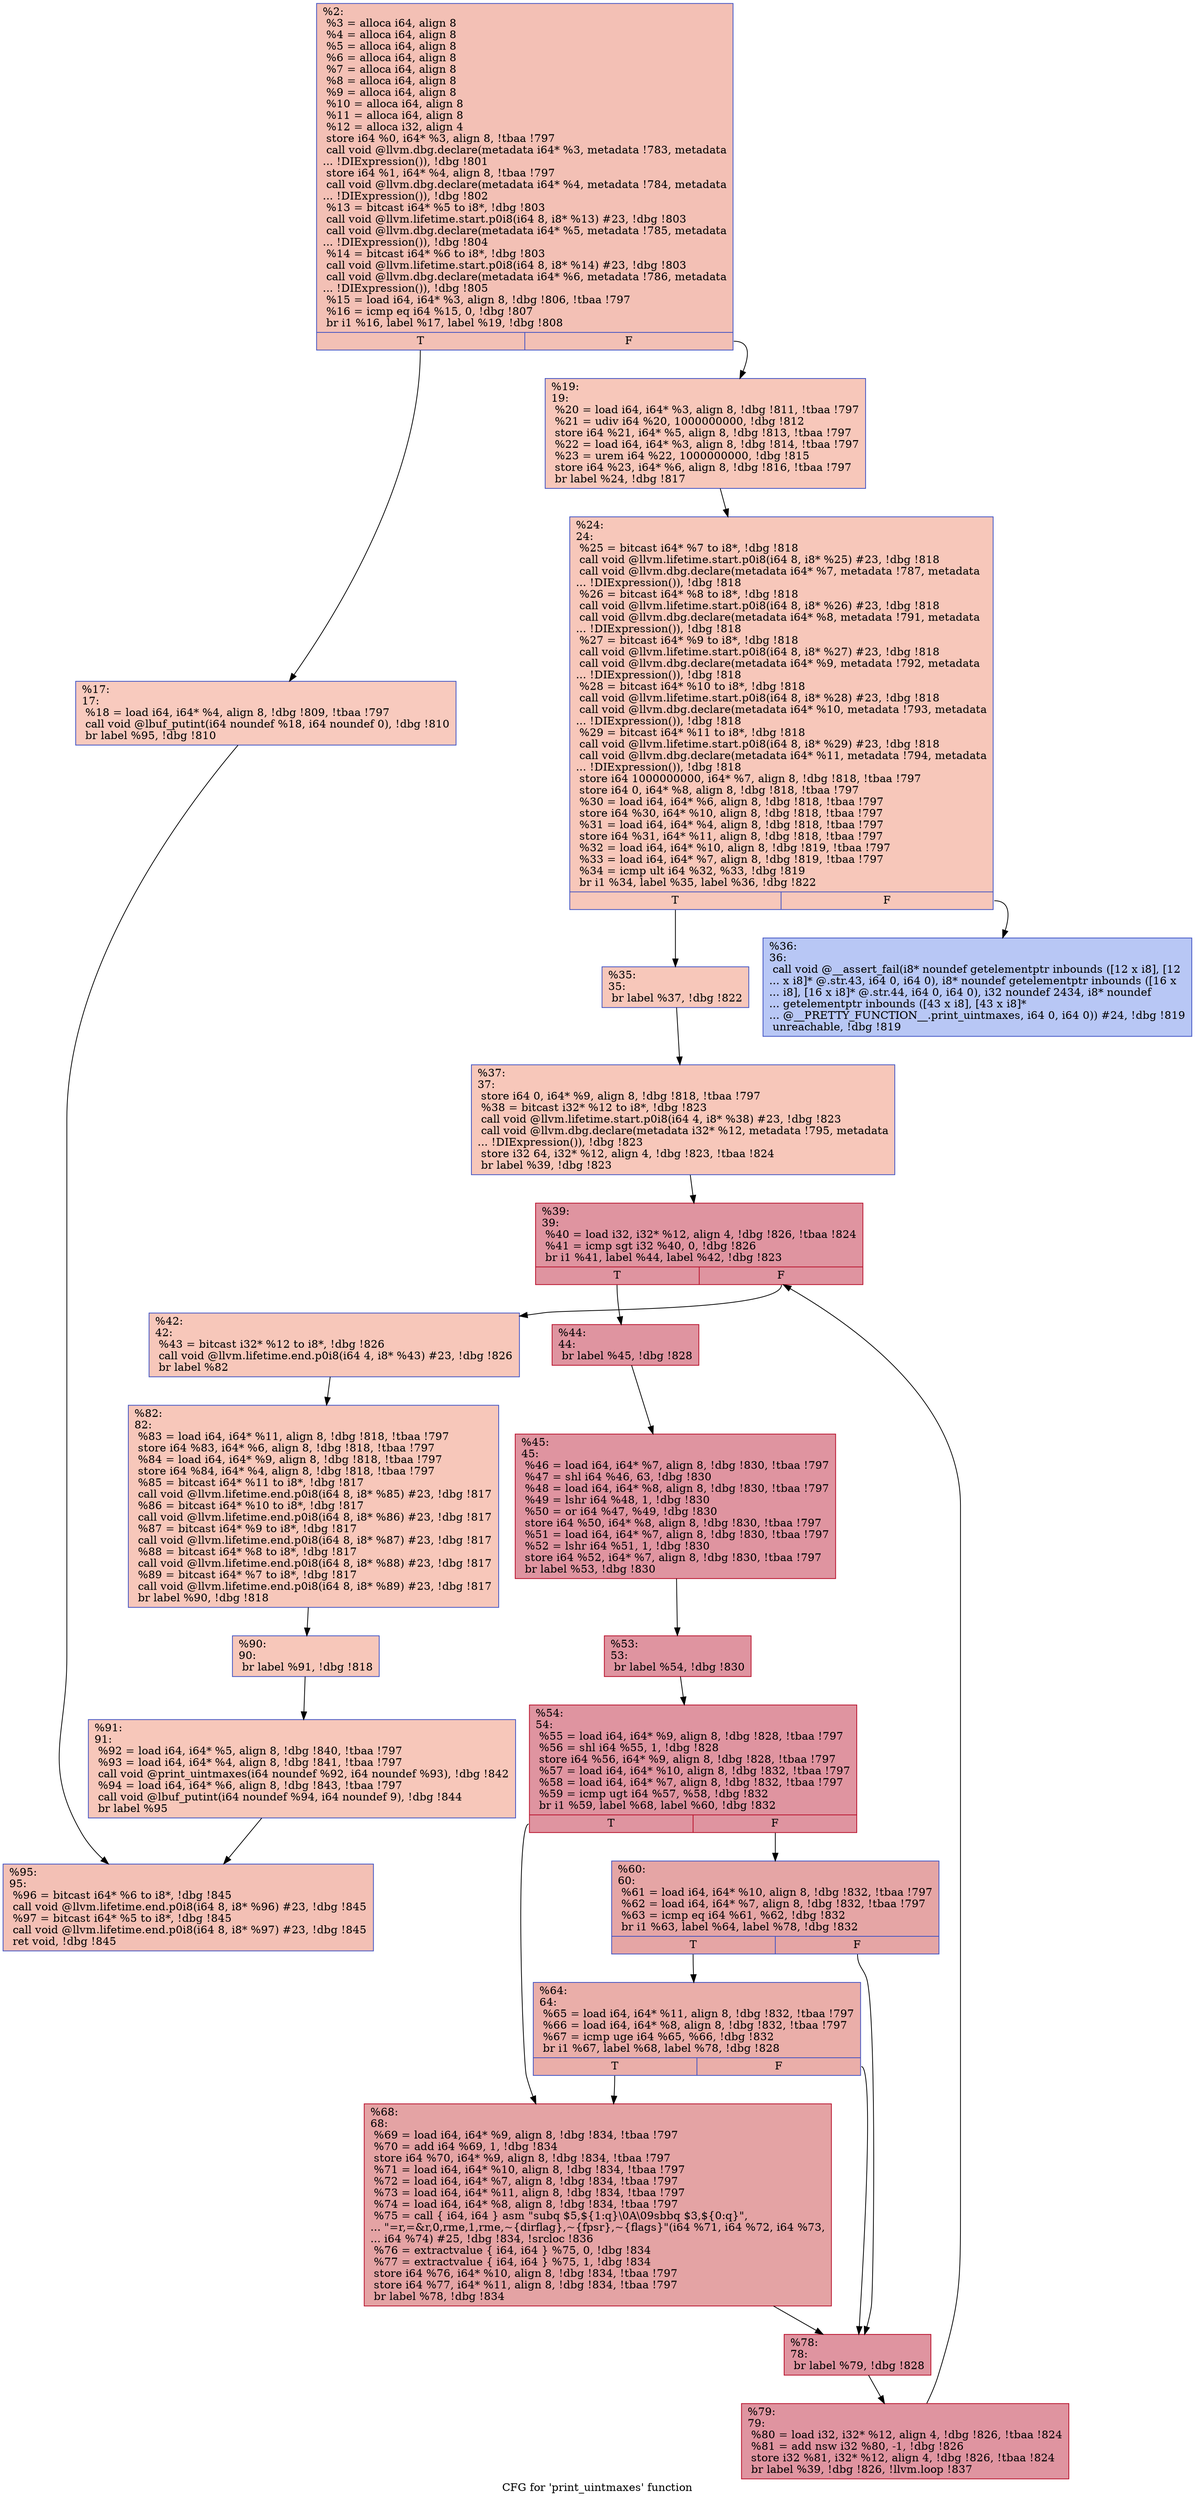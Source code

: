 digraph "CFG for 'print_uintmaxes' function" {
	label="CFG for 'print_uintmaxes' function";

	Node0x1992850 [shape=record,color="#3d50c3ff", style=filled, fillcolor="#e5705870",label="{%2:\l  %3 = alloca i64, align 8\l  %4 = alloca i64, align 8\l  %5 = alloca i64, align 8\l  %6 = alloca i64, align 8\l  %7 = alloca i64, align 8\l  %8 = alloca i64, align 8\l  %9 = alloca i64, align 8\l  %10 = alloca i64, align 8\l  %11 = alloca i64, align 8\l  %12 = alloca i32, align 4\l  store i64 %0, i64* %3, align 8, !tbaa !797\l  call void @llvm.dbg.declare(metadata i64* %3, metadata !783, metadata\l... !DIExpression()), !dbg !801\l  store i64 %1, i64* %4, align 8, !tbaa !797\l  call void @llvm.dbg.declare(metadata i64* %4, metadata !784, metadata\l... !DIExpression()), !dbg !802\l  %13 = bitcast i64* %5 to i8*, !dbg !803\l  call void @llvm.lifetime.start.p0i8(i64 8, i8* %13) #23, !dbg !803\l  call void @llvm.dbg.declare(metadata i64* %5, metadata !785, metadata\l... !DIExpression()), !dbg !804\l  %14 = bitcast i64* %6 to i8*, !dbg !803\l  call void @llvm.lifetime.start.p0i8(i64 8, i8* %14) #23, !dbg !803\l  call void @llvm.dbg.declare(metadata i64* %6, metadata !786, metadata\l... !DIExpression()), !dbg !805\l  %15 = load i64, i64* %3, align 8, !dbg !806, !tbaa !797\l  %16 = icmp eq i64 %15, 0, !dbg !807\l  br i1 %16, label %17, label %19, !dbg !808\l|{<s0>T|<s1>F}}"];
	Node0x1992850:s0 -> Node0x1992960;
	Node0x1992850:s1 -> Node0x19929b0;
	Node0x1992960 [shape=record,color="#3d50c3ff", style=filled, fillcolor="#ef886b70",label="{%17:\l17:                                               \l  %18 = load i64, i64* %4, align 8, !dbg !809, !tbaa !797\l  call void @lbuf_putint(i64 noundef %18, i64 noundef 0), !dbg !810\l  br label %95, !dbg !810\l}"];
	Node0x1992960 -> Node0x1992fa0;
	Node0x19929b0 [shape=record,color="#3d50c3ff", style=filled, fillcolor="#ec7f6370",label="{%19:\l19:                                               \l  %20 = load i64, i64* %3, align 8, !dbg !811, !tbaa !797\l  %21 = udiv i64 %20, 1000000000, !dbg !812\l  store i64 %21, i64* %5, align 8, !dbg !813, !tbaa !797\l  %22 = load i64, i64* %3, align 8, !dbg !814, !tbaa !797\l  %23 = urem i64 %22, 1000000000, !dbg !815\l  store i64 %23, i64* %6, align 8, !dbg !816, !tbaa !797\l  br label %24, !dbg !817\l}"];
	Node0x19929b0 -> Node0x1992a00;
	Node0x1992a00 [shape=record,color="#3d50c3ff", style=filled, fillcolor="#ec7f6370",label="{%24:\l24:                                               \l  %25 = bitcast i64* %7 to i8*, !dbg !818\l  call void @llvm.lifetime.start.p0i8(i64 8, i8* %25) #23, !dbg !818\l  call void @llvm.dbg.declare(metadata i64* %7, metadata !787, metadata\l... !DIExpression()), !dbg !818\l  %26 = bitcast i64* %8 to i8*, !dbg !818\l  call void @llvm.lifetime.start.p0i8(i64 8, i8* %26) #23, !dbg !818\l  call void @llvm.dbg.declare(metadata i64* %8, metadata !791, metadata\l... !DIExpression()), !dbg !818\l  %27 = bitcast i64* %9 to i8*, !dbg !818\l  call void @llvm.lifetime.start.p0i8(i64 8, i8* %27) #23, !dbg !818\l  call void @llvm.dbg.declare(metadata i64* %9, metadata !792, metadata\l... !DIExpression()), !dbg !818\l  %28 = bitcast i64* %10 to i8*, !dbg !818\l  call void @llvm.lifetime.start.p0i8(i64 8, i8* %28) #23, !dbg !818\l  call void @llvm.dbg.declare(metadata i64* %10, metadata !793, metadata\l... !DIExpression()), !dbg !818\l  %29 = bitcast i64* %11 to i8*, !dbg !818\l  call void @llvm.lifetime.start.p0i8(i64 8, i8* %29) #23, !dbg !818\l  call void @llvm.dbg.declare(metadata i64* %11, metadata !794, metadata\l... !DIExpression()), !dbg !818\l  store i64 1000000000, i64* %7, align 8, !dbg !818, !tbaa !797\l  store i64 0, i64* %8, align 8, !dbg !818, !tbaa !797\l  %30 = load i64, i64* %6, align 8, !dbg !818, !tbaa !797\l  store i64 %30, i64* %10, align 8, !dbg !818, !tbaa !797\l  %31 = load i64, i64* %4, align 8, !dbg !818, !tbaa !797\l  store i64 %31, i64* %11, align 8, !dbg !818, !tbaa !797\l  %32 = load i64, i64* %10, align 8, !dbg !819, !tbaa !797\l  %33 = load i64, i64* %7, align 8, !dbg !819, !tbaa !797\l  %34 = icmp ult i64 %32, %33, !dbg !819\l  br i1 %34, label %35, label %36, !dbg !822\l|{<s0>T|<s1>F}}"];
	Node0x1992a00:s0 -> Node0x1992a50;
	Node0x1992a00:s1 -> Node0x1992aa0;
	Node0x1992a50 [shape=record,color="#3d50c3ff", style=filled, fillcolor="#ec7f6370",label="{%35:\l35:                                               \l  br label %37, !dbg !822\l}"];
	Node0x1992a50 -> Node0x1992af0;
	Node0x1992aa0 [shape=record,color="#3d50c3ff", style=filled, fillcolor="#5f7fe870",label="{%36:\l36:                                               \l  call void @__assert_fail(i8* noundef getelementptr inbounds ([12 x i8], [12\l... x i8]* @.str.43, i64 0, i64 0), i8* noundef getelementptr inbounds ([16 x\l... i8], [16 x i8]* @.str.44, i64 0, i64 0), i32 noundef 2434, i8* noundef\l... getelementptr inbounds ([43 x i8], [43 x i8]*\l... @__PRETTY_FUNCTION__.print_uintmaxes, i64 0, i64 0)) #24, !dbg !819\l  unreachable, !dbg !819\l}"];
	Node0x1992af0 [shape=record,color="#3d50c3ff", style=filled, fillcolor="#ec7f6370",label="{%37:\l37:                                               \l  store i64 0, i64* %9, align 8, !dbg !818, !tbaa !797\l  %38 = bitcast i32* %12 to i8*, !dbg !823\l  call void @llvm.lifetime.start.p0i8(i64 4, i8* %38) #23, !dbg !823\l  call void @llvm.dbg.declare(metadata i32* %12, metadata !795, metadata\l... !DIExpression()), !dbg !823\l  store i32 64, i32* %12, align 4, !dbg !823, !tbaa !824\l  br label %39, !dbg !823\l}"];
	Node0x1992af0 -> Node0x1992b40;
	Node0x1992b40 [shape=record,color="#b70d28ff", style=filled, fillcolor="#b70d2870",label="{%39:\l39:                                               \l  %40 = load i32, i32* %12, align 4, !dbg !826, !tbaa !824\l  %41 = icmp sgt i32 %40, 0, !dbg !826\l  br i1 %41, label %44, label %42, !dbg !823\l|{<s0>T|<s1>F}}"];
	Node0x1992b40:s0 -> Node0x1992be0;
	Node0x1992b40:s1 -> Node0x1992b90;
	Node0x1992b90 [shape=record,color="#3d50c3ff", style=filled, fillcolor="#ec7f6370",label="{%42:\l42:                                               \l  %43 = bitcast i32* %12 to i8*, !dbg !826\l  call void @llvm.lifetime.end.p0i8(i64 4, i8* %43) #23, !dbg !826\l  br label %82\l}"];
	Node0x1992b90 -> Node0x1992eb0;
	Node0x1992be0 [shape=record,color="#b70d28ff", style=filled, fillcolor="#b70d2870",label="{%44:\l44:                                               \l  br label %45, !dbg !828\l}"];
	Node0x1992be0 -> Node0x1992c30;
	Node0x1992c30 [shape=record,color="#b70d28ff", style=filled, fillcolor="#b70d2870",label="{%45:\l45:                                               \l  %46 = load i64, i64* %7, align 8, !dbg !830, !tbaa !797\l  %47 = shl i64 %46, 63, !dbg !830\l  %48 = load i64, i64* %8, align 8, !dbg !830, !tbaa !797\l  %49 = lshr i64 %48, 1, !dbg !830\l  %50 = or i64 %47, %49, !dbg !830\l  store i64 %50, i64* %8, align 8, !dbg !830, !tbaa !797\l  %51 = load i64, i64* %7, align 8, !dbg !830, !tbaa !797\l  %52 = lshr i64 %51, 1, !dbg !830\l  store i64 %52, i64* %7, align 8, !dbg !830, !tbaa !797\l  br label %53, !dbg !830\l}"];
	Node0x1992c30 -> Node0x1992c80;
	Node0x1992c80 [shape=record,color="#b70d28ff", style=filled, fillcolor="#b70d2870",label="{%53:\l53:                                               \l  br label %54, !dbg !830\l}"];
	Node0x1992c80 -> Node0x1992cd0;
	Node0x1992cd0 [shape=record,color="#b70d28ff", style=filled, fillcolor="#b70d2870",label="{%54:\l54:                                               \l  %55 = load i64, i64* %9, align 8, !dbg !828, !tbaa !797\l  %56 = shl i64 %55, 1, !dbg !828\l  store i64 %56, i64* %9, align 8, !dbg !828, !tbaa !797\l  %57 = load i64, i64* %10, align 8, !dbg !832, !tbaa !797\l  %58 = load i64, i64* %7, align 8, !dbg !832, !tbaa !797\l  %59 = icmp ugt i64 %57, %58, !dbg !832\l  br i1 %59, label %68, label %60, !dbg !832\l|{<s0>T|<s1>F}}"];
	Node0x1992cd0:s0 -> Node0x1992dc0;
	Node0x1992cd0:s1 -> Node0x1992d20;
	Node0x1992d20 [shape=record,color="#3d50c3ff", style=filled, fillcolor="#c5333470",label="{%60:\l60:                                               \l  %61 = load i64, i64* %10, align 8, !dbg !832, !tbaa !797\l  %62 = load i64, i64* %7, align 8, !dbg !832, !tbaa !797\l  %63 = icmp eq i64 %61, %62, !dbg !832\l  br i1 %63, label %64, label %78, !dbg !832\l|{<s0>T|<s1>F}}"];
	Node0x1992d20:s0 -> Node0x1992d70;
	Node0x1992d20:s1 -> Node0x1992e10;
	Node0x1992d70 [shape=record,color="#3d50c3ff", style=filled, fillcolor="#d0473d70",label="{%64:\l64:                                               \l  %65 = load i64, i64* %11, align 8, !dbg !832, !tbaa !797\l  %66 = load i64, i64* %8, align 8, !dbg !832, !tbaa !797\l  %67 = icmp uge i64 %65, %66, !dbg !832\l  br i1 %67, label %68, label %78, !dbg !828\l|{<s0>T|<s1>F}}"];
	Node0x1992d70:s0 -> Node0x1992dc0;
	Node0x1992d70:s1 -> Node0x1992e10;
	Node0x1992dc0 [shape=record,color="#b70d28ff", style=filled, fillcolor="#c32e3170",label="{%68:\l68:                                               \l  %69 = load i64, i64* %9, align 8, !dbg !834, !tbaa !797\l  %70 = add i64 %69, 1, !dbg !834\l  store i64 %70, i64* %9, align 8, !dbg !834, !tbaa !797\l  %71 = load i64, i64* %10, align 8, !dbg !834, !tbaa !797\l  %72 = load i64, i64* %7, align 8, !dbg !834, !tbaa !797\l  %73 = load i64, i64* %11, align 8, !dbg !834, !tbaa !797\l  %74 = load i64, i64* %8, align 8, !dbg !834, !tbaa !797\l  %75 = call \{ i64, i64 \} asm \"subq $5,$\{1:q\}\\0A\\09sbbq $3,$\{0:q\}\",\l... \"=r,=&r,0,rme,1,rme,~\{dirflag\},~\{fpsr\},~\{flags\}\"(i64 %71, i64 %72, i64 %73,\l... i64 %74) #25, !dbg !834, !srcloc !836\l  %76 = extractvalue \{ i64, i64 \} %75, 0, !dbg !834\l  %77 = extractvalue \{ i64, i64 \} %75, 1, !dbg !834\l  store i64 %76, i64* %10, align 8, !dbg !834, !tbaa !797\l  store i64 %77, i64* %11, align 8, !dbg !834, !tbaa !797\l  br label %78, !dbg !834\l}"];
	Node0x1992dc0 -> Node0x1992e10;
	Node0x1992e10 [shape=record,color="#b70d28ff", style=filled, fillcolor="#b70d2870",label="{%78:\l78:                                               \l  br label %79, !dbg !828\l}"];
	Node0x1992e10 -> Node0x1992e60;
	Node0x1992e60 [shape=record,color="#b70d28ff", style=filled, fillcolor="#b70d2870",label="{%79:\l79:                                               \l  %80 = load i32, i32* %12, align 4, !dbg !826, !tbaa !824\l  %81 = add nsw i32 %80, -1, !dbg !826\l  store i32 %81, i32* %12, align 4, !dbg !826, !tbaa !824\l  br label %39, !dbg !826, !llvm.loop !837\l}"];
	Node0x1992e60 -> Node0x1992b40;
	Node0x1992eb0 [shape=record,color="#3d50c3ff", style=filled, fillcolor="#ec7f6370",label="{%82:\l82:                                               \l  %83 = load i64, i64* %11, align 8, !dbg !818, !tbaa !797\l  store i64 %83, i64* %6, align 8, !dbg !818, !tbaa !797\l  %84 = load i64, i64* %9, align 8, !dbg !818, !tbaa !797\l  store i64 %84, i64* %4, align 8, !dbg !818, !tbaa !797\l  %85 = bitcast i64* %11 to i8*, !dbg !817\l  call void @llvm.lifetime.end.p0i8(i64 8, i8* %85) #23, !dbg !817\l  %86 = bitcast i64* %10 to i8*, !dbg !817\l  call void @llvm.lifetime.end.p0i8(i64 8, i8* %86) #23, !dbg !817\l  %87 = bitcast i64* %9 to i8*, !dbg !817\l  call void @llvm.lifetime.end.p0i8(i64 8, i8* %87) #23, !dbg !817\l  %88 = bitcast i64* %8 to i8*, !dbg !817\l  call void @llvm.lifetime.end.p0i8(i64 8, i8* %88) #23, !dbg !817\l  %89 = bitcast i64* %7 to i8*, !dbg !817\l  call void @llvm.lifetime.end.p0i8(i64 8, i8* %89) #23, !dbg !817\l  br label %90, !dbg !818\l}"];
	Node0x1992eb0 -> Node0x1992f00;
	Node0x1992f00 [shape=record,color="#3d50c3ff", style=filled, fillcolor="#ec7f6370",label="{%90:\l90:                                               \l  br label %91, !dbg !818\l}"];
	Node0x1992f00 -> Node0x1992f50;
	Node0x1992f50 [shape=record,color="#3d50c3ff", style=filled, fillcolor="#ec7f6370",label="{%91:\l91:                                               \l  %92 = load i64, i64* %5, align 8, !dbg !840, !tbaa !797\l  %93 = load i64, i64* %4, align 8, !dbg !841, !tbaa !797\l  call void @print_uintmaxes(i64 noundef %92, i64 noundef %93), !dbg !842\l  %94 = load i64, i64* %6, align 8, !dbg !843, !tbaa !797\l  call void @lbuf_putint(i64 noundef %94, i64 noundef 9), !dbg !844\l  br label %95\l}"];
	Node0x1992f50 -> Node0x1992fa0;
	Node0x1992fa0 [shape=record,color="#3d50c3ff", style=filled, fillcolor="#e5705870",label="{%95:\l95:                                               \l  %96 = bitcast i64* %6 to i8*, !dbg !845\l  call void @llvm.lifetime.end.p0i8(i64 8, i8* %96) #23, !dbg !845\l  %97 = bitcast i64* %5 to i8*, !dbg !845\l  call void @llvm.lifetime.end.p0i8(i64 8, i8* %97) #23, !dbg !845\l  ret void, !dbg !845\l}"];
}
